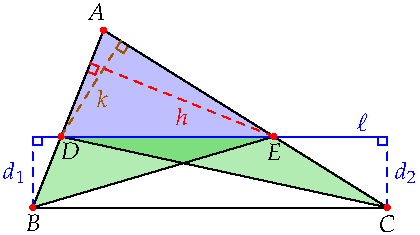 settings.tex="pdflatex";

texpreamble("\usepackage{amsmath}
\usepackage{amsthm,amssymb}
\usepackage{mathpazo}
\usepackage[svgnames]{xcolor}
");
import graph;

size(210);

pair B=(0,0);
pair C=(2,0);
pair A=(0.4,1);

path p=(0,0.4)--(2,0.4);


pair D=intersectionpoint(p,A--B);
pair EE=intersectionpoint(p,A--C);


real d=0.15;
pair F=intersectionpoint(A--B,EE--EE+2(-(A-B).y,(A-B).x));
pair G=intersectionpoint(A--C,D--D-2(-(A-C).y,(A-C).x));

pair A1=A+d*unit(A-B);
pair A2=A+d*unit(A-C);
pair E1=A1+EE-F;
pair D1=A2+D-G;

//draw("$h$",E1--A1,dashed+red);
//draw("$k$",A2--D1,dashed+red);
//draw(A1--A--A2,dashed+red);
//draw(EE--E1,dashed+red);
//draw(D--D1,dashed+red);
path eperp=EE--EE+2*I*(A-B);
pair epp=intersectionpoint(A--B,eperp);
path dperp=D--D+2*I*(C-A);
pair dpp=intersectionpoint(A--C,dperp);

draw("$d_1$",(B.x,D.y)--B,dashed+blue);
draw("$d_2$",C--(C.x,EE.y),dashed+blue);

void rtang(real r, pair P, real th, pen pen=red){
	transform T=shift(P)*rotate(th,(0,0));
	draw(T*box((0,0),(r,r)),pen);
}


rtang(0.05,(B.x,D.y),-90,blue);
rtang(0.05,(C.x,EE.y),180,blue);

fill(A--EE--D--cycle,blue+opacity(0.25));
fill(B--EE--D--cycle,heavygreen+opacity(0.3));
fill(C--EE--D--cycle,heavygreen+opacity(0.3));
rtang(0.05,epp,90+degrees(I*(A-B)));
rtang(0.05,dpp,degrees(I*(A-C)),0.65orange+0.35black);
draw(A--EE--D--cycle);
draw(B--EE--D--cycle);
draw(C--EE--D--cycle);

draw(B--C);
draw(Label("$\ell$",Relative(0.9),align=NE),p,blue);
draw("$h$",EE--epp,S,dashed+red);
draw("$k$",D--dpp,dashed+0.65orange+0.35black);

dot(Label("$A$",black),A,1.5dir(110),red);
dot(Label("$B$",black),B,S,red);
dot(Label("$C$",black),C,S,red);
dot(Label("$D$",black),D,dir(300),red);
dot(Label("$E$",black),EE,S,red);
